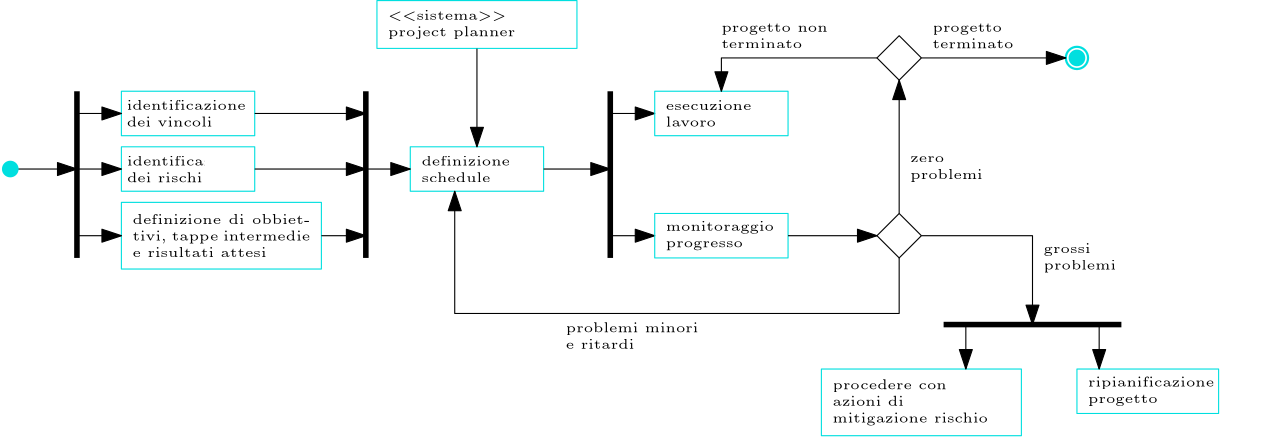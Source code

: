 <?xml version="1.0"?>
<!DOCTYPE ipe SYSTEM "ipe.dtd">
<ipe version="70218" creator="Ipe 7.2.28">
<info created="D:20241013192406" modified="D:20241013200009"/>
<ipestyle name="basic">
<symbol name="arrow/arc(spx)">
<path stroke="sym-stroke" fill="sym-stroke" pen="sym-pen">
0 0 m
-1 0.333 l
-1 -0.333 l
h
</path>
</symbol>
<symbol name="arrow/farc(spx)">
<path stroke="sym-stroke" fill="white" pen="sym-pen">
0 0 m
-1 0.333 l
-1 -0.333 l
h
</path>
</symbol>
<symbol name="arrow/ptarc(spx)">
<path stroke="sym-stroke" fill="sym-stroke" pen="sym-pen">
0 0 m
-1 0.333 l
-0.8 0 l
-1 -0.333 l
h
</path>
</symbol>
<symbol name="arrow/fptarc(spx)">
<path stroke="sym-stroke" fill="white" pen="sym-pen">
0 0 m
-1 0.333 l
-0.8 0 l
-1 -0.333 l
h
</path>
</symbol>
<symbol name="mark/circle(sx)" transformations="translations">
<path fill="sym-stroke">
0.6 0 0 0.6 0 0 e
0.4 0 0 0.4 0 0 e
</path>
</symbol>
<symbol name="mark/disk(sx)" transformations="translations">
<path fill="sym-stroke">
0.6 0 0 0.6 0 0 e
</path>
</symbol>
<symbol name="mark/fdisk(sfx)" transformations="translations">
<group>
<path fill="sym-fill">
0.5 0 0 0.5 0 0 e
</path>
<path fill="sym-stroke" fillrule="eofill">
0.6 0 0 0.6 0 0 e
0.4 0 0 0.4 0 0 e
</path>
</group>
</symbol>
<symbol name="mark/box(sx)" transformations="translations">
<path fill="sym-stroke" fillrule="eofill">
-0.6 -0.6 m
0.6 -0.6 l
0.6 0.6 l
-0.6 0.6 l
h
-0.4 -0.4 m
0.4 -0.4 l
0.4 0.4 l
-0.4 0.4 l
h
</path>
</symbol>
<symbol name="mark/square(sx)" transformations="translations">
<path fill="sym-stroke">
-0.6 -0.6 m
0.6 -0.6 l
0.6 0.6 l
-0.6 0.6 l
h
</path>
</symbol>
<symbol name="mark/fsquare(sfx)" transformations="translations">
<group>
<path fill="sym-fill">
-0.5 -0.5 m
0.5 -0.5 l
0.5 0.5 l
-0.5 0.5 l
h
</path>
<path fill="sym-stroke" fillrule="eofill">
-0.6 -0.6 m
0.6 -0.6 l
0.6 0.6 l
-0.6 0.6 l
h
-0.4 -0.4 m
0.4 -0.4 l
0.4 0.4 l
-0.4 0.4 l
h
</path>
</group>
</symbol>
<symbol name="mark/cross(sx)" transformations="translations">
<group>
<path fill="sym-stroke">
-0.43 -0.57 m
0.57 0.43 l
0.43 0.57 l
-0.57 -0.43 l
h
</path>
<path fill="sym-stroke">
-0.43 0.57 m
0.57 -0.43 l
0.43 -0.57 l
-0.57 0.43 l
h
</path>
</group>
</symbol>
<symbol name="arrow/fnormal(spx)">
<path stroke="sym-stroke" fill="white" pen="sym-pen">
0 0 m
-1 0.333 l
-1 -0.333 l
h
</path>
</symbol>
<symbol name="arrow/pointed(spx)">
<path stroke="sym-stroke" fill="sym-stroke" pen="sym-pen">
0 0 m
-1 0.333 l
-0.8 0 l
-1 -0.333 l
h
</path>
</symbol>
<symbol name="arrow/fpointed(spx)">
<path stroke="sym-stroke" fill="white" pen="sym-pen">
0 0 m
-1 0.333 l
-0.8 0 l
-1 -0.333 l
h
</path>
</symbol>
<symbol name="arrow/linear(spx)">
<path stroke="sym-stroke" pen="sym-pen">
-1 0.333 m
0 0 l
-1 -0.333 l
</path>
</symbol>
<symbol name="arrow/fdouble(spx)">
<path stroke="sym-stroke" fill="white" pen="sym-pen">
0 0 m
-1 0.333 l
-1 -0.333 l
h
-1 0 m
-2 0.333 l
-2 -0.333 l
h
</path>
</symbol>
<symbol name="arrow/double(spx)">
<path stroke="sym-stroke" fill="sym-stroke" pen="sym-pen">
0 0 m
-1 0.333 l
-1 -0.333 l
h
-1 0 m
-2 0.333 l
-2 -0.333 l
h
</path>
</symbol>
<symbol name="arrow/mid-normal(spx)">
<path stroke="sym-stroke" fill="sym-stroke" pen="sym-pen">
0.5 0 m
-0.5 0.333 l
-0.5 -0.333 l
h
</path>
</symbol>
<symbol name="arrow/mid-fnormal(spx)">
<path stroke="sym-stroke" fill="white" pen="sym-pen">
0.5 0 m
-0.5 0.333 l
-0.5 -0.333 l
h
</path>
</symbol>
<symbol name="arrow/mid-pointed(spx)">
<path stroke="sym-stroke" fill="sym-stroke" pen="sym-pen">
0.5 0 m
-0.5 0.333 l
-0.3 0 l
-0.5 -0.333 l
h
</path>
</symbol>
<symbol name="arrow/mid-fpointed(spx)">
<path stroke="sym-stroke" fill="white" pen="sym-pen">
0.5 0 m
-0.5 0.333 l
-0.3 0 l
-0.5 -0.333 l
h
</path>
</symbol>
<symbol name="arrow/mid-double(spx)">
<path stroke="sym-stroke" fill="sym-stroke" pen="sym-pen">
1 0 m
0 0.333 l
0 -0.333 l
h
0 0 m
-1 0.333 l
-1 -0.333 l
h
</path>
</symbol>
<symbol name="arrow/mid-fdouble(spx)">
<path stroke="sym-stroke" fill="white" pen="sym-pen">
1 0 m
0 0.333 l
0 -0.333 l
h
0 0 m
-1 0.333 l
-1 -0.333 l
h
</path>
</symbol>
<anglesize name="22.5 deg" value="22.5"/>
<anglesize name="30 deg" value="30"/>
<anglesize name="45 deg" value="45"/>
<anglesize name="60 deg" value="60"/>
<anglesize name="90 deg" value="90"/>
<arrowsize name="large" value="10"/>
<arrowsize name="small" value="5"/>
<arrowsize name="tiny" value="3"/>
<color name="blue" value="0 0 1"/>
<color name="brown" value="0.647 0.165 0.165"/>
<color name="darkblue" value="0 0 0.545"/>
<color name="darkcyan" value="0 0.545 0.545"/>
<color name="darkgray" value="0.663"/>
<color name="darkgreen" value="0 0.392 0"/>
<color name="darkmagenta" value="0.545 0 0.545"/>
<color name="darkorange" value="1 0.549 0"/>
<color name="darkred" value="0.545 0 0"/>
<color name="gold" value="1 0.843 0"/>
<color name="gray" value="0.745"/>
<color name="green" value="0 1 0"/>
<color name="lightblue" value="0.678 0.847 0.902"/>
<color name="lightcyan" value="0.878 1 1"/>
<color name="lightgray" value="0.827"/>
<color name="lightgreen" value="0.565 0.933 0.565"/>
<color name="lightyellow" value="1 1 0.878"/>
<color name="navy" value="0 0 0.502"/>
<color name="orange" value="1 0.647 0"/>
<color name="pink" value="1 0.753 0.796"/>
<color name="purple" value="0.627 0.125 0.941"/>
<color name="red" value="1 0 0"/>
<color name="seagreen" value="0.18 0.545 0.341"/>
<color name="turquoise" value="0.251 0.878 0.816"/>
<color name="violet" value="0.933 0.51 0.933"/>
<color name="yellow" value="1 1 0"/>
<dashstyle name="dash dot dotted" value="[4 2 1 2 1 2] 0"/>
<dashstyle name="dash dotted" value="[4 2 1 2] 0"/>
<dashstyle name="dashed" value="[4] 0"/>
<dashstyle name="dotted" value="[1 3] 0"/>
<gridsize name="10 pts (~3.5 mm)" value="10"/>
<gridsize name="14 pts (~5 mm)" value="14"/>
<gridsize name="16 pts (~6 mm)" value="16"/>
<gridsize name="20 pts (~7 mm)" value="20"/>
<gridsize name="28 pts (~10 mm)" value="28"/>
<gridsize name="32 pts (~12 mm)" value="32"/>
<gridsize name="4 pts" value="4"/>
<gridsize name="56 pts (~20 mm)" value="56"/>
<gridsize name="8 pts (~3 mm)" value="8"/>
<opacity name="10%" value="0.1"/>
<opacity name="30%" value="0.3"/>
<opacity name="50%" value="0.5"/>
<opacity name="75%" value="0.75"/>
<pen name="fat" value="1.2"/>
<pen name="heavier" value="0.8"/>
<pen name="ultrafat" value="2"/>
<symbolsize name="large" value="5"/>
<symbolsize name="small" value="2"/>
<symbolsize name="tiny" value="1.1"/>
<textsize name="Huge" value="\Huge"/>
<textsize name="LARGE" value="\LARGE"/>
<textsize name="Large" value="\Large"/>
<textsize name="footnote" value="\footnotesize"/>
<textsize name="huge" value="\huge"/>
<textsize name="large" value="\large"/>
<textsize name="script" value="\scriptsize"/>
<textsize name="small" value="\small"/>
<textsize name="tiny" value="\tiny"/>
<textstyle name="center" begin="\begin{center}" end="\end{center}"/>
<textstyle name="item" begin="\begin{itemize}\item{}" end="\end{itemize}"/>
<textstyle name="itemize" begin="\begin{itemize}" end="\end{itemize}"/>
<tiling name="falling" angle="-60" step="4" width="1"/>
<tiling name="rising" angle="30" step="4" width="1"/>
</ipestyle>
<page>
<layer name="alpha"/>
<view layers="alpha" active="alpha"/>
<text layer="alpha" matrix="1 0 0 1 24 -24" transformations="translations" pos="48 736" stroke="0" type="minipage" width="28" height="7.207" depth="2.23" halign="center" valign="center" size="tiny">identificazione dei
rischi</text>
<text matrix="1 0 0 1 40 -12" transformations="translations" pos="52 700" stroke="0" type="minipage" width="64" height="10.194" depth="5.22" halign="center" valign="center" size="tiny">definizione di 
obbiettivi, tappe  intermedie e  risultati attesi</text>
<path matrix="1 0 0 1 8 0" stroke="0 0.875 0.875">
48 740 m
48 724 l
96 724 l
96 740 l
h
</path>
<path matrix="1 0 0 1 8 0" stroke="0 0.875 0.875">
48 720 m
48 704 l
96 704 l
96 720 l
h
</path>
<path matrix="1 0 0 1 12 0" stroke="0 0.875 0.875">
44 700 m
44 676 l
116 676 l
116 700 l
h
</path>
<path stroke="0" pen="ultrafat">
40 740 m
40 680 l
</path>
<path stroke="0" arrow="normal/normal">
16 712 m
40 712 l
</path>
<path stroke="0" arrow="normal/normal">
40 732 m
56 732 l
</path>
<path stroke="0" arrow="normal/normal">
40 712 m
56 712 l
</path>
<path stroke="0" arrow="normal/normal">
40 688 m
56 688 l
</path>
<use matrix="1 0 0 1 -8 0" name="mark/disk(sx)" pos="24 712" size="large" stroke="0 0.875 0.875"/>
<path matrix="1 0 0 1 88 0" stroke="0" arrow="normal/normal">
40 688 m
56 688 l
</path>
<path stroke="0" arrow="normal/normal">
104 712 m
144 712 l
</path>
<path stroke="0" arrow="normal/normal">
104 732 m
144 732 l
</path>
<path matrix="1 0 0 1 104 0" stroke="0" pen="ultrafat">
40 740 m
40 680 l
</path>
<path matrix="1 0 0 1 112 0" stroke="0 0.875 0.875">
48 720 m
48 704 l
96 704 l
96 720 l
h
</path>
<text matrix="1 0 0 1 144 12" transformations="translations" pos="52 700" stroke="0" type="minipage" width="64" height="7.207" depth="2.23" halign="center" valign="center" size="tiny">definizione \\schedule</text>
<path matrix="1 0 0 1 104 0" stroke="0" arrow="normal/normal">
40 712 m
56 712 l
</path>
<text matrix="1 0 0 1 132 64" transformations="translations" pos="52 700" stroke="0" type="minipage" width="64" height="7.662" depth="2.67" halign="center" valign="center" size="tiny">&lt;&lt;sistema&gt;&gt;\\ project planner</text>
<path matrix="1 0 0 0.717608 104 270.326" stroke="0 0.875 0.875">
44 700 m
44 676 l
116 676 l
116 700 l
h
</path>
<path matrix="0.959141 0 0 0.981716 7.51805 13.1647" stroke="0" arrow="normal/normal">
184 756 m
184 720 l
</path>
<path matrix="1 0 0 1 192 0" stroke="0" pen="ultrafat">
40 740 m
40 680 l
</path>
<path matrix="1 0 0 1 192 0" stroke="0" arrow="normal/normal">
16 712 m
40 712 l
</path>
<path matrix="1 0 0 1 192 0" stroke="0" arrow="normal/normal">
40 732 m
56 732 l
</path>
<path matrix="1 0 0 1 192 0" stroke="0" arrow="normal/normal">
40 688 m
56 688 l
</path>
<path matrix="1 0 0 1 200 20" stroke="0 0.875 0.875">
48 720 m
48 704 l
96 704 l
96 720 l
h
</path>
<text matrix="1 0 0 1 232 32" transformations="translations" pos="52 700" stroke="0" type="minipage" width="64" height="7.174" depth="2.19" halign="center" valign="center" size="tiny">esecuzione\\ lavoro</text>
<path matrix="1 0 0 1 200 -24" stroke="0 0.875 0.875">
48 720 m
48 704 l
96 704 l
96 720 l
h
</path>
<text matrix="1 0 0 1 232 -12" transformations="translations" pos="52 700" stroke="0" type="minipage" width="64" height="7.662" depth="2.67" halign="center" valign="center" size="tiny">monitoraggio \\ progresso</text>
<path matrix="1 0 0 1 -16 -8" stroke="0">
352 704 m
344 696 l
352 688 l
360 696 l
h
</path>
<path stroke="0" arrow="normal/normal">
296 688 m
328 688 l
</path>
<path stroke="0" arrow="normal/normal">
336 680 m
336 660 l
176 660 l
176 704 l
</path>
<text matrix="1 0 0 1 196 -48" transformations="translations" pos="52 700" stroke="0" type="minipage" width="64" height="7.207" depth="2.23" halign="center" valign="center" size="tiny">problemi minori \\e ritardi</text>
<path matrix="1 0 0 1 -16 56" stroke="0">
352 704 m
344 696 l
352 688 l
360 696 l
h
</path>
<path stroke="0" arrow="normal/normal">
336 696 m
336 744 l
</path>
<text matrix="1 0 0 1 320 12" transformations="translations" pos="52 700" stroke="0" type="minipage" width="64" height="7.041" depth="2.05" halign="center" valign="center" size="tiny">zero\\ problemi</text>
<path stroke="0" arrow="normal/normal">
328 752 m
272 752 l
272 740 l
</path>
<text matrix="1 0 0 1 252 60" transformations="translations" pos="52 700" stroke="0" type="minipage" width="64" height="7.011" depth="2.03" halign="center" valign="center" size="tiny">progetto non \\ terminato</text>
<path stroke="0" arrow="normal/normal">
344 688 m
384 688 l
384 656 l
</path>
<path stroke="0" pen="ultrafat">
352 656 m
416 656 l
</path>
<text matrix="1 0 0 1 368 -20" transformations="translations" pos="52 700" stroke="0" type="minipage" width="64" height="7.662" depth="2.67" halign="center" valign="center" size="tiny">grossi \\ problemi</text>
<text matrix="1 0 0 1 292 -72" transformations="translations" pos="52 700" stroke="0" type="minipage" width="64" height="10.683" depth="5.7" halign="center" valign="center" size="tiny">procedere con \\ azioni di \\ mitigazione rischio</text>
<path matrix="1 0 0 1 264 -60" stroke="0 0.875 0.875">
44 700 m
44 676 l
116 676 l
116 700 l
h
</path>
<path matrix="1.0625 0 0 1 349 -80" stroke="0 0.875 0.875">
48 720 m
48 704 l
96 704 l
96 720 l
h
</path>
<text matrix="1 0 0 1 384 -68" transformations="translations" pos="52 700" stroke="0" type="minipage" width="64" height="7.695" depth="2.71" halign="center" valign="center" size="tiny">ripianificazione \\ progetto</text>
<path stroke="0" arrow="normal/normal">
360 656 m
360 640 l
</path>
<path stroke="0" arrow="normal/normal">
408 656 m
408 640 l
</path>
<use matrix="1 0 0 1 376 40" name="mark/disk(sx)" pos="24 712" size="large" stroke="0 0.875 0.875"/>
<path stroke="0 0.875 0.875" pen="heavier">
4 0 0 4 400 752 e
</path>
<path stroke="0" arrow="normal/normal">
344 752 m
396 752 l
</path>
<text matrix="1 0 0 1 328 60" transformations="translations" pos="52 700" stroke="0" type="minipage" width="64" height="7.011" depth="2.03" halign="center" valign="center" size="tiny">progetto \\ terminato</text>
<text matrix="1 0 0 1 1.89282 -3.23358" transformations="translations" pos="56 740" stroke="0" type="minipage" width="52" height="7.207" depth="2.23" valign="top" size="tiny">identificazione dei
vincoli</text>
</page>
</ipe>
